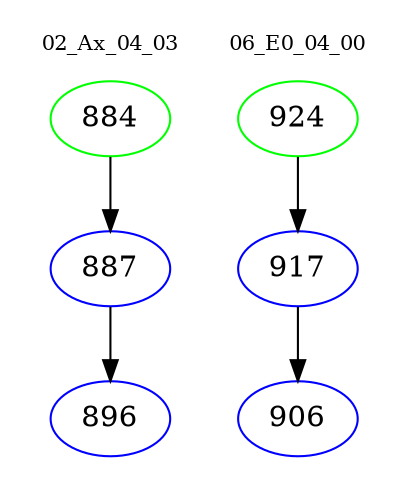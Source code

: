digraph{
subgraph cluster_0 {
color = white
label = "02_Ax_04_03";
fontsize=10;
T0_884 [label="884", color="green"]
T0_884 -> T0_887 [color="black"]
T0_887 [label="887", color="blue"]
T0_887 -> T0_896 [color="black"]
T0_896 [label="896", color="blue"]
}
subgraph cluster_1 {
color = white
label = "06_E0_04_00";
fontsize=10;
T1_924 [label="924", color="green"]
T1_924 -> T1_917 [color="black"]
T1_917 [label="917", color="blue"]
T1_917 -> T1_906 [color="black"]
T1_906 [label="906", color="blue"]
}
}
